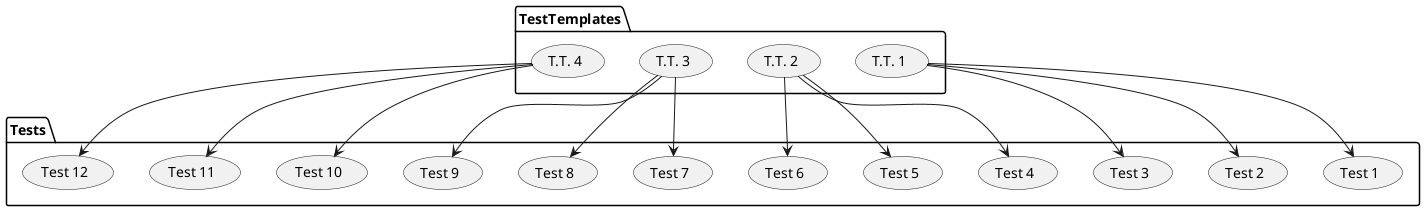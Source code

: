 @startuml
skinparam actorStyle awesome

package TestTemplates {
	usecase "T.T. 1" as tt1
	usecase "T.T. 2" as tt2
	usecase "T.T. 3" as tt3
	usecase "T.T. 4" as tt4
}

package Tests {
	usecase "Test 1" as t1
	usecase "Test 2" as t2
	usecase "Test 3" as t3
	usecase "Test 4" as t4
	usecase "Test 5" as t5
	usecase "Test 6" as t6
	usecase "Test 7" as t7
	usecase "Test 8" as t8
	usecase "Test 9" as t9
	usecase "Test 10" as t10
	usecase "Test 11" as t11
	usecase "Test 12" as t12
}

tt1 --> t1
tt1 --> t2
tt1 --> t3

tt2 --> t4
tt2 --> t5
tt2 --> t6

tt3 --> t7
tt3 --> t8
tt3 --> t9

tt4 --> t10
tt4 --> t11
tt4 --> t12

@enduml

